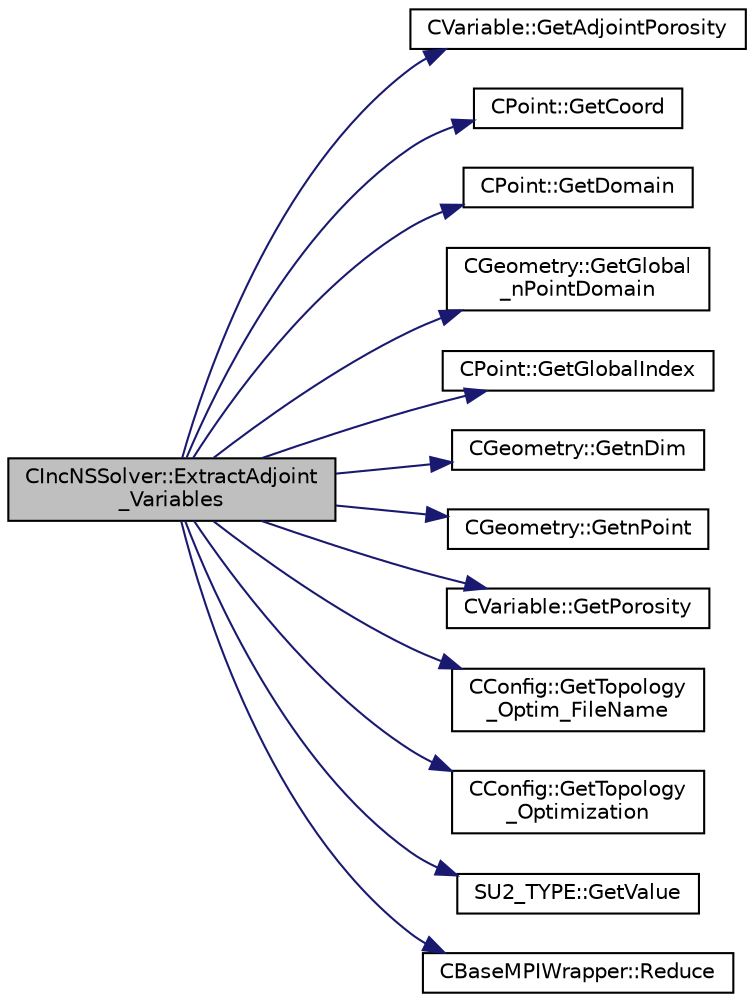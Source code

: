 digraph "CIncNSSolver::ExtractAdjoint_Variables"
{
 // LATEX_PDF_SIZE
  edge [fontname="Helvetica",fontsize="10",labelfontname="Helvetica",labelfontsize="10"];
  node [fontname="Helvetica",fontsize="10",shape=record];
  rankdir="LR";
  Node1 [label="CIncNSSolver::ExtractAdjoint\l_Variables",height=0.2,width=0.4,color="black", fillcolor="grey75", style="filled", fontcolor="black",tooltip="A virtual member."];
  Node1 -> Node2 [color="midnightblue",fontsize="10",style="solid",fontname="Helvetica"];
  Node2 [label="CVariable::GetAdjointPorosity",height=0.2,width=0.4,color="black", fillcolor="white", style="filled",URL="$classCVariable.html#aa37583ef12ee7e7dcc4ea947946a6a80",tooltip="Get the adjoint values of the coordinates."];
  Node1 -> Node3 [color="midnightblue",fontsize="10",style="solid",fontname="Helvetica"];
  Node3 [label="CPoint::GetCoord",height=0.2,width=0.4,color="black", fillcolor="white", style="filled",URL="$classCPoint.html#ab16c29dd03911529cd73bf467c313179",tooltip="Get the coordinates dor the control volume."];
  Node1 -> Node4 [color="midnightblue",fontsize="10",style="solid",fontname="Helvetica"];
  Node4 [label="CPoint::GetDomain",height=0.2,width=0.4,color="black", fillcolor="white", style="filled",URL="$classCPoint.html#aa58a27b602e47ddcad22ae74a5c6bc81",tooltip="For parallel computation, its indicates if a point must be computed or not."];
  Node1 -> Node5 [color="midnightblue",fontsize="10",style="solid",fontname="Helvetica"];
  Node5 [label="CGeometry::GetGlobal\l_nPointDomain",height=0.2,width=0.4,color="black", fillcolor="white", style="filled",URL="$classCGeometry.html#a1950b86a664c5da4d7df2a8b3d361a67",tooltip="Retrieve total number of nodes in a simulation across all processors (excluding halos)."];
  Node1 -> Node6 [color="midnightblue",fontsize="10",style="solid",fontname="Helvetica"];
  Node6 [label="CPoint::GetGlobalIndex",height=0.2,width=0.4,color="black", fillcolor="white", style="filled",URL="$classCPoint.html#a8a53865a92d645b1b74c4d817b4aae10",tooltip="Get the global index in a parallel computation."];
  Node1 -> Node7 [color="midnightblue",fontsize="10",style="solid",fontname="Helvetica"];
  Node7 [label="CGeometry::GetnDim",height=0.2,width=0.4,color="black", fillcolor="white", style="filled",URL="$classCGeometry.html#ace7f7fe876f629f5bd5f92d4805a1a4b",tooltip="Get number of coordinates."];
  Node1 -> Node8 [color="midnightblue",fontsize="10",style="solid",fontname="Helvetica"];
  Node8 [label="CGeometry::GetnPoint",height=0.2,width=0.4,color="black", fillcolor="white", style="filled",URL="$classCGeometry.html#a275fb07cd99ab79d7a04b4862280169d",tooltip="Get number of points."];
  Node1 -> Node9 [color="midnightblue",fontsize="10",style="solid",fontname="Helvetica"];
  Node9 [label="CVariable::GetPorosity",height=0.2,width=0.4,color="black", fillcolor="white", style="filled",URL="$classCVariable.html#a96b86bbf4915090cb4eb14ece82fa7c1",tooltip="Get the adjoint values of the coordinates."];
  Node1 -> Node10 [color="midnightblue",fontsize="10",style="solid",fontname="Helvetica"];
  Node10 [label="CConfig::GetTopology\l_Optim_FileName",height=0.2,width=0.4,color="black", fillcolor="white", style="filled",URL="$classCConfig.html#a606a10555f6fe422fb5543f1868948fa",tooltip="Get name of output file for topology optimization derivatives."];
  Node1 -> Node11 [color="midnightblue",fontsize="10",style="solid",fontname="Helvetica"];
  Node11 [label="CConfig::GetTopology\l_Optimization",height=0.2,width=0.4,color="black", fillcolor="white", style="filled",URL="$classCConfig.html#aaf3e38ba9bf594bc2d636158d1dbf305",tooltip="Get topology optimization."];
  Node1 -> Node12 [color="midnightblue",fontsize="10",style="solid",fontname="Helvetica"];
  Node12 [label="SU2_TYPE::GetValue",height=0.2,width=0.4,color="black", fillcolor="white", style="filled",URL="$namespaceSU2__TYPE.html#adf52a59d6f4e578f7915ec9abbf7cb22",tooltip="Get the (primitive) value of the datatype (needs to be specialized for active types)."];
  Node1 -> Node13 [color="midnightblue",fontsize="10",style="solid",fontname="Helvetica"];
  Node13 [label="CBaseMPIWrapper::Reduce",height=0.2,width=0.4,color="black", fillcolor="white", style="filled",URL="$classCBaseMPIWrapper.html#adfe0cc3203ae26745e12fb885af0629b",tooltip=" "];
}
